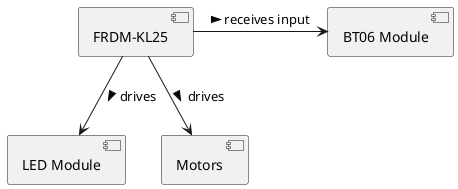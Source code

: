 @startuml

[FRDM-KL25] as FRDM
[LED Module] as LED
[Motors] as Motor
[BT06 Module] as BT

FRDM -d-> LED : drives >
FRDM -d-> Motor : drives >
FRDM -r-> BT : receives input >
@enduml